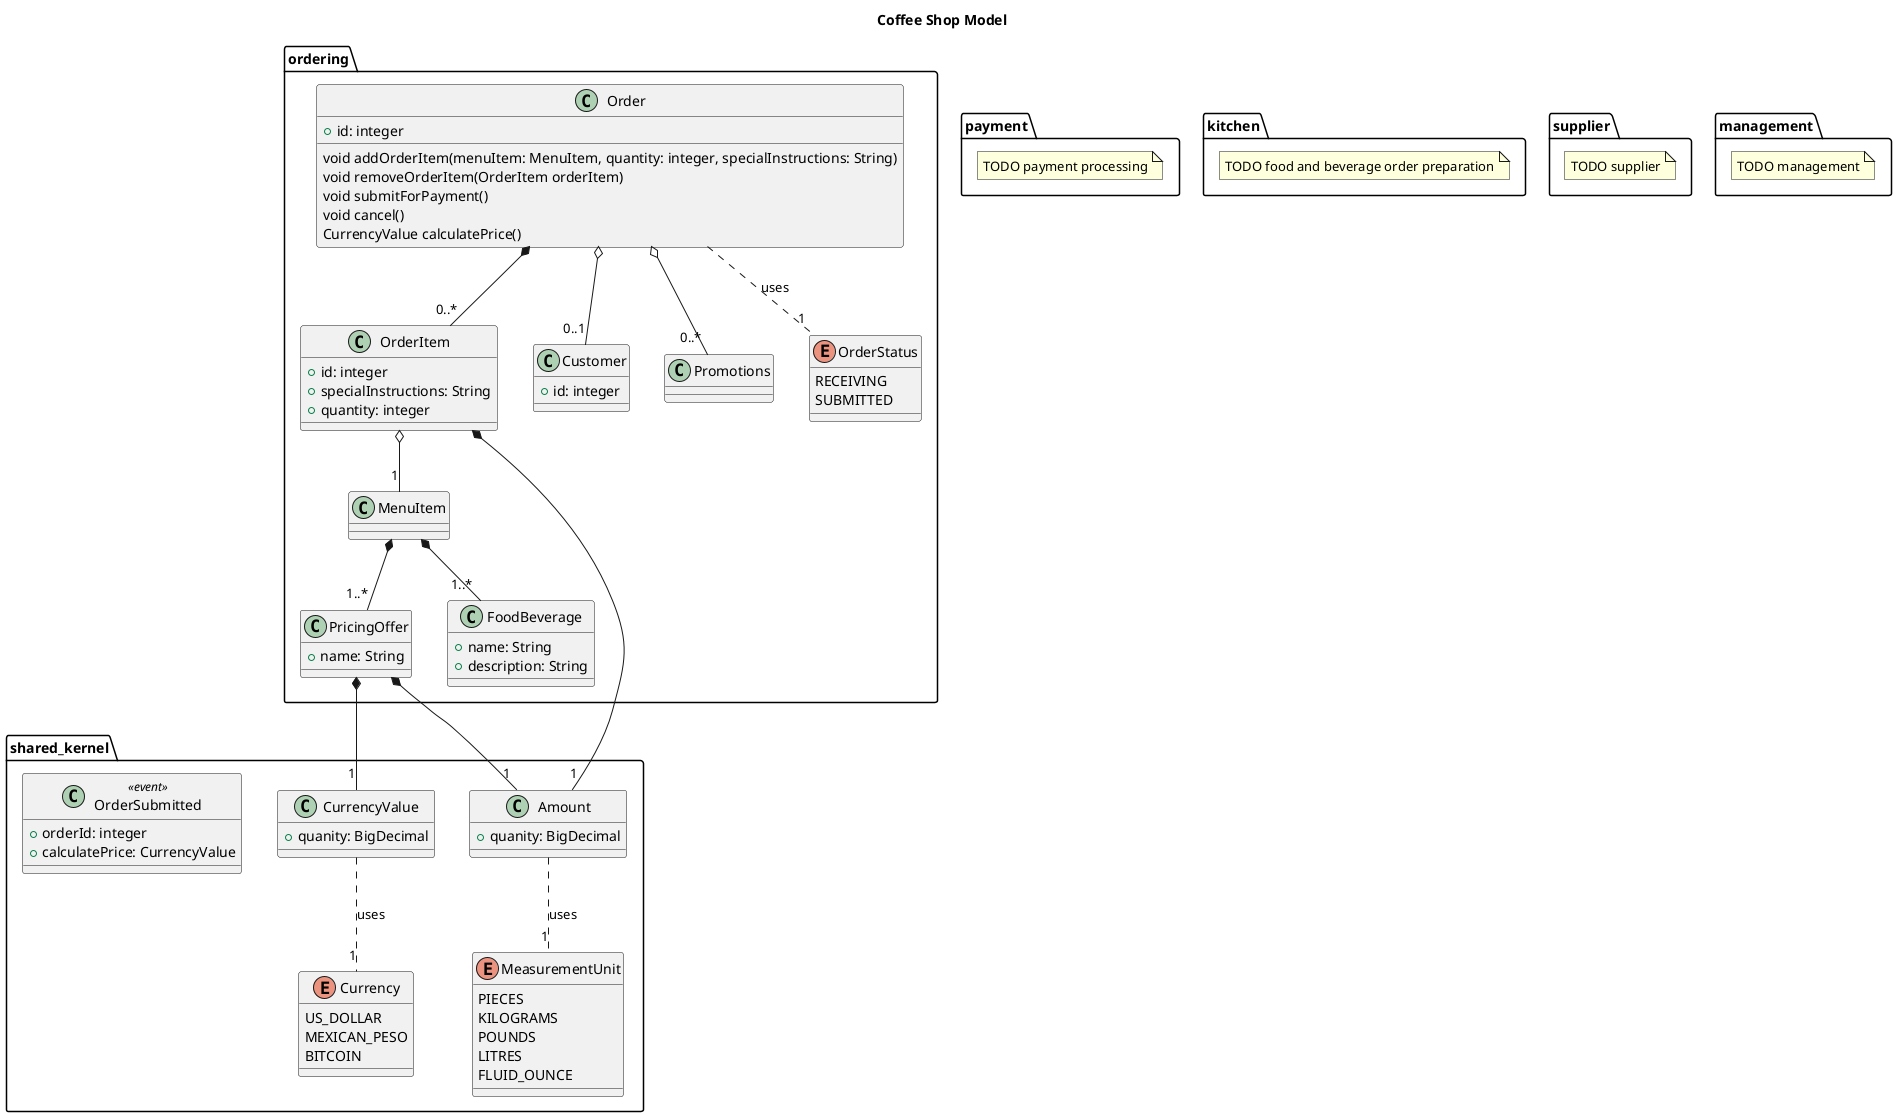 @startuml

title Coffee Shop Model

namespace shared_kernel {

  class Amount {
    +quanity: BigDecimal
  }
  Amount .. "1" MeasurementUnit: uses

  enum MeasurementUnit {
    PIECES
    KILOGRAMS
    POUNDS
    LITRES
    FLUID_OUNCE
  }

  class CurrencyValue {
    +quanity: BigDecimal
  }
  CurrencyValue .. "1" Currency: uses

  enum Currency {
    US_DOLLAR
    MEXICAN_PESO
    BITCOIN
  }

    class OrderSubmitted <<event>> {
    +orderId: integer
    +calculatePrice: CurrencyValue
  }

}

namespace ordering {

  class Order {
    +id: integer
    void addOrderItem(menuItem: MenuItem, quantity: integer, specialInstructions: String)
    void removeOrderItem(OrderItem orderItem)
    void submitForPayment()
    void cancel()
    CurrencyValue calculatePrice()
  }
  Order *-- "0..*" OrderItem
  Order o-- "0..1" Customer
  Order o-- "0..*" Promotions
  Order .. "1" OrderStatus: uses

  enum OrderStatus {
    RECEIVING
    SUBMITTED
  }

  class Customer {
    +id: integer
  }

  class OrderItem {
    +id: integer
    +specialInstructions: String
    +quantity: integer
  }
  OrderItem o-- "1" MenuItem
  OrderItem *-- "1" shared_kernel.Amount

  MenuItem *-- "1..*" FoodBeverage
  MenuItem *-- "1..*" PricingOffer

    class FoodBeverage {
    +name: String
    +description: String
  }

  class PricingOffer {
    +name: String
  }
  PricingOffer *-- "1" shared_kernel.Amount
  PricingOffer *-- "1" shared_kernel.CurrencyValue

}

namespace payment {

  note "TODO payment processing" as n1

}

namespace kitchen {

  note "TODO food and beverage order preparation" as n1

}

namespace supplier {

  note "TODO supplier" as n1

}

namespace management {

  note "TODO management" as n1

}

@enduml
